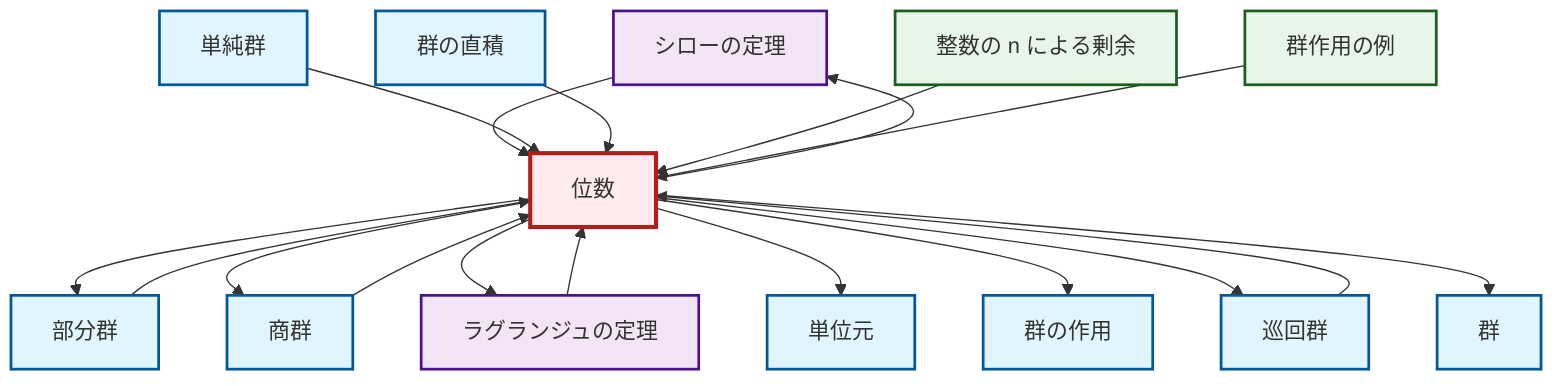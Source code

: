 graph TD
    classDef definition fill:#e1f5fe,stroke:#01579b,stroke-width:2px
    classDef theorem fill:#f3e5f5,stroke:#4a148c,stroke-width:2px
    classDef axiom fill:#fff3e0,stroke:#e65100,stroke-width:2px
    classDef example fill:#e8f5e9,stroke:#1b5e20,stroke-width:2px
    classDef current fill:#ffebee,stroke:#b71c1c,stroke-width:3px
    thm-sylow["シローの定理"]:::theorem
    thm-lagrange["ラグランジュの定理"]:::theorem
    def-subgroup["部分群"]:::definition
    def-cyclic-group["巡回群"]:::definition
    ex-group-action-examples["群作用の例"]:::example
    ex-quotient-integers-mod-n["整数の n による剰余"]:::example
    def-quotient-group["商群"]:::definition
    def-group["群"]:::definition
    def-group-action["群の作用"]:::definition
    def-simple-group["単純群"]:::definition
    def-order["位数"]:::definition
    def-direct-product["群の直積"]:::definition
    def-identity-element["単位元"]:::definition
    def-order --> def-subgroup
    thm-sylow --> def-order
    def-cyclic-group --> def-order
    def-simple-group --> def-order
    def-order --> def-quotient-group
    def-quotient-group --> def-order
    thm-lagrange --> def-order
    def-order --> thm-lagrange
    def-order --> thm-sylow
    def-order --> def-identity-element
    def-order --> def-group-action
    def-direct-product --> def-order
    ex-quotient-integers-mod-n --> def-order
    ex-group-action-examples --> def-order
    def-subgroup --> def-order
    def-order --> def-cyclic-group
    def-order --> def-group
    class def-order current